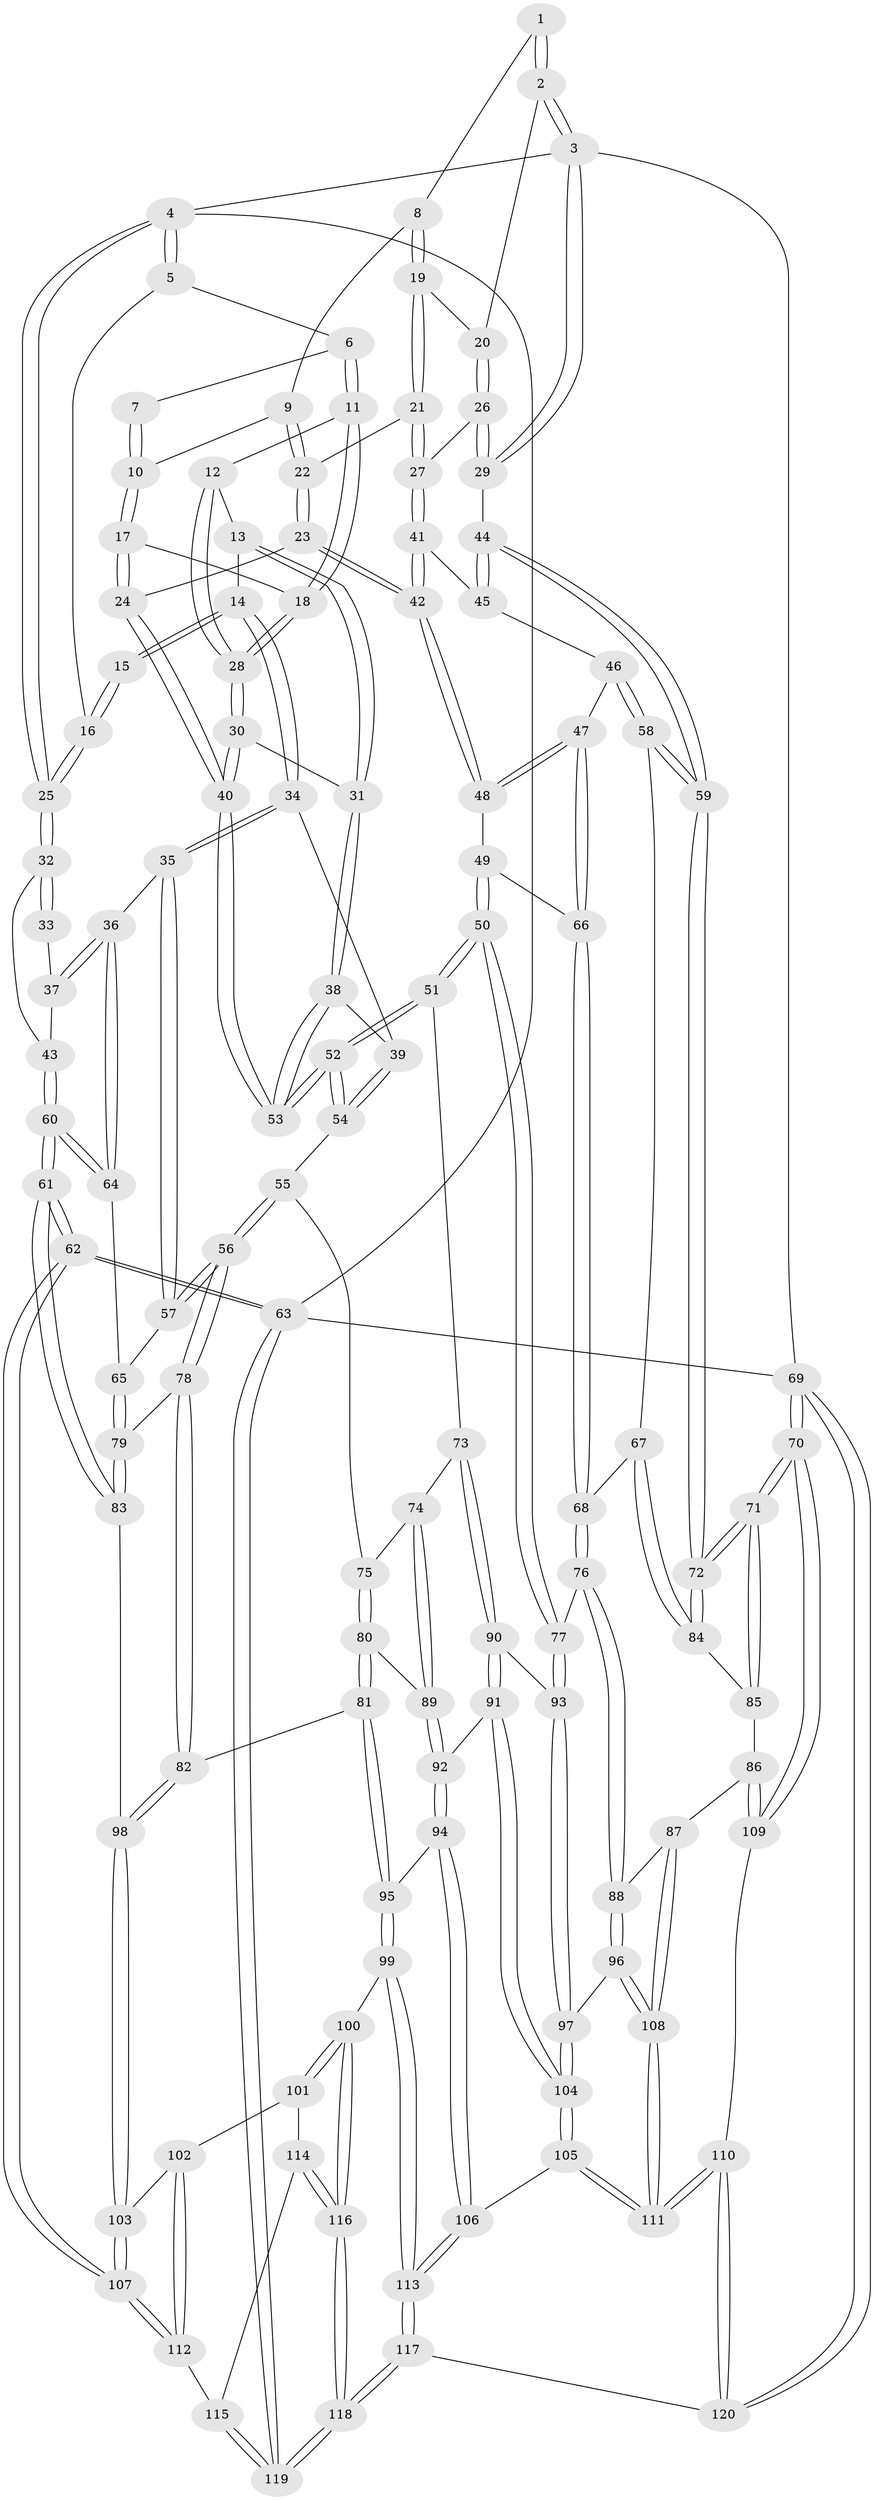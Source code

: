 // Generated by graph-tools (version 1.1) at 2025/17/03/09/25 04:17:11]
// undirected, 120 vertices, 297 edges
graph export_dot {
graph [start="1"]
  node [color=gray90,style=filled];
  1 [pos="+0.7433652768677399+0"];
  2 [pos="+1+0"];
  3 [pos="+1+0"];
  4 [pos="+0+0"];
  5 [pos="+0.2966567675449344+0"];
  6 [pos="+0.31683784950834+0"];
  7 [pos="+0.6243126957897789+0"];
  8 [pos="+0.761029785340187+0.09161668650004093"];
  9 [pos="+0.6715203768873845+0.10829655564768857"];
  10 [pos="+0.6322089666235529+0.09694564612063461"];
  11 [pos="+0.33644695818352427+0"];
  12 [pos="+0.3251986149665309+0.1613761860650198"];
  13 [pos="+0.3015863344449506+0.19198830232498731"];
  14 [pos="+0.17817274248301604+0.1985797178635858"];
  15 [pos="+0.1439277246742883+0.16898355095478623"];
  16 [pos="+0.159190427580557+0.11633534193822359"];
  17 [pos="+0.5351813222458821+0.1703971901316852"];
  18 [pos="+0.5285766187836164+0.16978992015495345"];
  19 [pos="+0.8359171388962532+0.11721499616057006"];
  20 [pos="+0.8910949204452104+0.06902004556168412"];
  21 [pos="+0.8343083208452424+0.18735091407533536"];
  22 [pos="+0.7352764268905019+0.2411187535656424"];
  23 [pos="+0.6858913661325748+0.336362859619334"];
  24 [pos="+0.6444739957288573+0.332204582722468"];
  25 [pos="+0+0"];
  26 [pos="+0.992583153023136+0.22448598855153273"];
  27 [pos="+0.900004932579638+0.2636456025488465"];
  28 [pos="+0.4895455182134627+0.19615692340907015"];
  29 [pos="+1+0.2007788760105795"];
  30 [pos="+0.4838703735878515+0.20487324201371"];
  31 [pos="+0.362993134193371+0.34487165694936434"];
  32 [pos="+0+0"];
  33 [pos="+0.12918288229287386+0.1720869024420378"];
  34 [pos="+0.20822361556719804+0.38030350415782954"];
  35 [pos="+0.10981740409050426+0.4168034290609733"];
  36 [pos="+0.06529936838123725+0.4198190578099099"];
  37 [pos="+0.057682651472855555+0.25990796978921876"];
  38 [pos="+0.3626506553376287+0.34642381815455703"];
  39 [pos="+0.2801803012167061+0.3992719002617572"];
  40 [pos="+0.5208668463125702+0.4337488368688633"];
  41 [pos="+0.883328317523291+0.33908779729600685"];
  42 [pos="+0.7210888617532959+0.36589915909005477"];
  43 [pos="+0+0.17395928293945193"];
  44 [pos="+1+0.3411157684105158"];
  45 [pos="+0.8944348698928426+0.3538500836780611"];
  46 [pos="+0.9195344777850029+0.45643106590860144"];
  47 [pos="+0.8455968295044537+0.49565081517470083"];
  48 [pos="+0.733418083506557+0.4288903937700507"];
  49 [pos="+0.7095531477766867+0.49268825197300725"];
  50 [pos="+0.6222735594381414+0.5913853560013006"];
  51 [pos="+0.5266254004495365+0.556897302712141"];
  52 [pos="+0.5222876395410698+0.5361568268617004"];
  53 [pos="+0.5197026855765264+0.4349527946175155"];
  54 [pos="+0.293228819251012+0.4640080129412719"];
  55 [pos="+0.2889959672662448+0.5547413879492503"];
  56 [pos="+0.22505881429297747+0.599752700621102"];
  57 [pos="+0.19772734007689158+0.5862545516850142"];
  58 [pos="+0.9917335713415126+0.49885715129214214"];
  59 [pos="+1+0.5738275135083257"];
  60 [pos="+0+0.5240708180946267"];
  61 [pos="+0+0.6279160652072928"];
  62 [pos="+0+1"];
  63 [pos="+0+1"];
  64 [pos="+0+0.47763958389844763"];
  65 [pos="+0.13732344189134585+0.5889286903652236"];
  66 [pos="+0.8212421616886733+0.5813192008422478"];
  67 [pos="+0.8459208504123932+0.6047182394264199"];
  68 [pos="+0.8217017299224922+0.5901571821960885"];
  69 [pos="+1+1"];
  70 [pos="+1+1"];
  71 [pos="+1+0.7549608147231881"];
  72 [pos="+1+0.7214710273521306"];
  73 [pos="+0.5009818689861076+0.5812477455220263"];
  74 [pos="+0.390169074411196+0.6068994032029468"];
  75 [pos="+0.34430811450119947+0.5879695149300308"];
  76 [pos="+0.7010835269445705+0.6620720605867639"];
  77 [pos="+0.6613151932217768+0.6410016968078363"];
  78 [pos="+0.21389734556673026+0.6906582389706476"];
  79 [pos="+0.10446407049126517+0.6399656398018051"];
  80 [pos="+0.29436405964977913+0.6961133347904495"];
  81 [pos="+0.2471219309974494+0.7293254501448163"];
  82 [pos="+0.21574459113328823+0.7116913703679936"];
  83 [pos="+0+0.6836121576713343"];
  84 [pos="+0.8534916631271271+0.612492707755237"];
  85 [pos="+0.847179191016543+0.7664069673139875"];
  86 [pos="+0.7953006307496479+0.7874868653653688"];
  87 [pos="+0.7674663391460125+0.7769226263051475"];
  88 [pos="+0.7147129137635224+0.6904700137909059"];
  89 [pos="+0.37415644219732624+0.668500664043198"];
  90 [pos="+0.49175129685258867+0.6744955779431322"];
  91 [pos="+0.4318851305647749+0.76753884445941"];
  92 [pos="+0.39107940921787193+0.7680129847317091"];
  93 [pos="+0.5700835555426415+0.770129575518728"];
  94 [pos="+0.35109930673180884+0.7927295837538334"];
  95 [pos="+0.31722284478411367+0.8092108127917045"];
  96 [pos="+0.5872431893174722+0.8302180682155871"];
  97 [pos="+0.5637750138070786+0.8241880431380795"];
  98 [pos="+0.13169162617779995+0.7632806292098433"];
  99 [pos="+0.30612611174132287+0.8591518525460851"];
  100 [pos="+0.30349562430774835+0.8620655620361037"];
  101 [pos="+0.22426164836838705+0.8754808331268422"];
  102 [pos="+0.186617375089309+0.8621314626962516"];
  103 [pos="+0.1273097914793407+0.8098193724812521"];
  104 [pos="+0.5252364761041199+0.8444684818055712"];
  105 [pos="+0.5075415345960324+0.8879871717905381"];
  106 [pos="+0.4859708394477912+0.913643427077835"];
  107 [pos="+0+0.9796260076325907"];
  108 [pos="+0.6573898947993962+0.8575813039594219"];
  109 [pos="+0.8196865145181526+0.9008601510528759"];
  110 [pos="+0.7003009387749666+1"];
  111 [pos="+0.6910061330065719+1"];
  112 [pos="+0.1436693602172562+0.9254110512433714"];
  113 [pos="+0.46264674872200034+0.9476588635616661"];
  114 [pos="+0.21053252024817581+0.90872062184181"];
  115 [pos="+0.19263843008412931+0.94287640942516"];
  116 [pos="+0.28728011864461755+1"];
  117 [pos="+0.44431245354227267+1"];
  118 [pos="+0.273375602221077+1"];
  119 [pos="+0.2568018223196935+1"];
  120 [pos="+0.6864312127536797+1"];
  1 -- 2;
  1 -- 2;
  1 -- 8;
  2 -- 3;
  2 -- 3;
  2 -- 20;
  3 -- 4;
  3 -- 29;
  3 -- 29;
  3 -- 69;
  4 -- 5;
  4 -- 5;
  4 -- 25;
  4 -- 25;
  4 -- 63;
  5 -- 6;
  5 -- 16;
  6 -- 7;
  6 -- 11;
  6 -- 11;
  7 -- 10;
  7 -- 10;
  8 -- 9;
  8 -- 19;
  8 -- 19;
  9 -- 10;
  9 -- 22;
  9 -- 22;
  10 -- 17;
  10 -- 17;
  11 -- 12;
  11 -- 18;
  11 -- 18;
  12 -- 13;
  12 -- 28;
  12 -- 28;
  13 -- 14;
  13 -- 31;
  13 -- 31;
  14 -- 15;
  14 -- 15;
  14 -- 34;
  14 -- 34;
  15 -- 16;
  15 -- 16;
  16 -- 25;
  16 -- 25;
  17 -- 18;
  17 -- 24;
  17 -- 24;
  18 -- 28;
  18 -- 28;
  19 -- 20;
  19 -- 21;
  19 -- 21;
  20 -- 26;
  20 -- 26;
  21 -- 22;
  21 -- 27;
  21 -- 27;
  22 -- 23;
  22 -- 23;
  23 -- 24;
  23 -- 42;
  23 -- 42;
  24 -- 40;
  24 -- 40;
  25 -- 32;
  25 -- 32;
  26 -- 27;
  26 -- 29;
  26 -- 29;
  27 -- 41;
  27 -- 41;
  28 -- 30;
  28 -- 30;
  29 -- 44;
  30 -- 31;
  30 -- 40;
  30 -- 40;
  31 -- 38;
  31 -- 38;
  32 -- 33;
  32 -- 33;
  32 -- 43;
  33 -- 37;
  34 -- 35;
  34 -- 35;
  34 -- 39;
  35 -- 36;
  35 -- 57;
  35 -- 57;
  36 -- 37;
  36 -- 37;
  36 -- 64;
  36 -- 64;
  37 -- 43;
  38 -- 39;
  38 -- 53;
  38 -- 53;
  39 -- 54;
  39 -- 54;
  40 -- 53;
  40 -- 53;
  41 -- 42;
  41 -- 42;
  41 -- 45;
  42 -- 48;
  42 -- 48;
  43 -- 60;
  43 -- 60;
  44 -- 45;
  44 -- 45;
  44 -- 59;
  44 -- 59;
  45 -- 46;
  46 -- 47;
  46 -- 58;
  46 -- 58;
  47 -- 48;
  47 -- 48;
  47 -- 66;
  47 -- 66;
  48 -- 49;
  49 -- 50;
  49 -- 50;
  49 -- 66;
  50 -- 51;
  50 -- 51;
  50 -- 77;
  50 -- 77;
  51 -- 52;
  51 -- 52;
  51 -- 73;
  52 -- 53;
  52 -- 53;
  52 -- 54;
  52 -- 54;
  54 -- 55;
  55 -- 56;
  55 -- 56;
  55 -- 75;
  56 -- 57;
  56 -- 57;
  56 -- 78;
  56 -- 78;
  57 -- 65;
  58 -- 59;
  58 -- 59;
  58 -- 67;
  59 -- 72;
  59 -- 72;
  60 -- 61;
  60 -- 61;
  60 -- 64;
  60 -- 64;
  61 -- 62;
  61 -- 62;
  61 -- 83;
  61 -- 83;
  62 -- 63;
  62 -- 63;
  62 -- 107;
  62 -- 107;
  63 -- 119;
  63 -- 119;
  63 -- 69;
  64 -- 65;
  65 -- 79;
  65 -- 79;
  66 -- 68;
  66 -- 68;
  67 -- 68;
  67 -- 84;
  67 -- 84;
  68 -- 76;
  68 -- 76;
  69 -- 70;
  69 -- 70;
  69 -- 120;
  69 -- 120;
  70 -- 71;
  70 -- 71;
  70 -- 109;
  70 -- 109;
  71 -- 72;
  71 -- 72;
  71 -- 85;
  71 -- 85;
  72 -- 84;
  72 -- 84;
  73 -- 74;
  73 -- 90;
  73 -- 90;
  74 -- 75;
  74 -- 89;
  74 -- 89;
  75 -- 80;
  75 -- 80;
  76 -- 77;
  76 -- 88;
  76 -- 88;
  77 -- 93;
  77 -- 93;
  78 -- 79;
  78 -- 82;
  78 -- 82;
  79 -- 83;
  79 -- 83;
  80 -- 81;
  80 -- 81;
  80 -- 89;
  81 -- 82;
  81 -- 95;
  81 -- 95;
  82 -- 98;
  82 -- 98;
  83 -- 98;
  84 -- 85;
  85 -- 86;
  86 -- 87;
  86 -- 109;
  86 -- 109;
  87 -- 88;
  87 -- 108;
  87 -- 108;
  88 -- 96;
  88 -- 96;
  89 -- 92;
  89 -- 92;
  90 -- 91;
  90 -- 91;
  90 -- 93;
  91 -- 92;
  91 -- 104;
  91 -- 104;
  92 -- 94;
  92 -- 94;
  93 -- 97;
  93 -- 97;
  94 -- 95;
  94 -- 106;
  94 -- 106;
  95 -- 99;
  95 -- 99;
  96 -- 97;
  96 -- 108;
  96 -- 108;
  97 -- 104;
  97 -- 104;
  98 -- 103;
  98 -- 103;
  99 -- 100;
  99 -- 113;
  99 -- 113;
  100 -- 101;
  100 -- 101;
  100 -- 116;
  100 -- 116;
  101 -- 102;
  101 -- 114;
  102 -- 103;
  102 -- 112;
  102 -- 112;
  103 -- 107;
  103 -- 107;
  104 -- 105;
  104 -- 105;
  105 -- 106;
  105 -- 111;
  105 -- 111;
  106 -- 113;
  106 -- 113;
  107 -- 112;
  107 -- 112;
  108 -- 111;
  108 -- 111;
  109 -- 110;
  110 -- 111;
  110 -- 111;
  110 -- 120;
  110 -- 120;
  112 -- 115;
  113 -- 117;
  113 -- 117;
  114 -- 115;
  114 -- 116;
  114 -- 116;
  115 -- 119;
  115 -- 119;
  116 -- 118;
  116 -- 118;
  117 -- 118;
  117 -- 118;
  117 -- 120;
  118 -- 119;
  118 -- 119;
}
